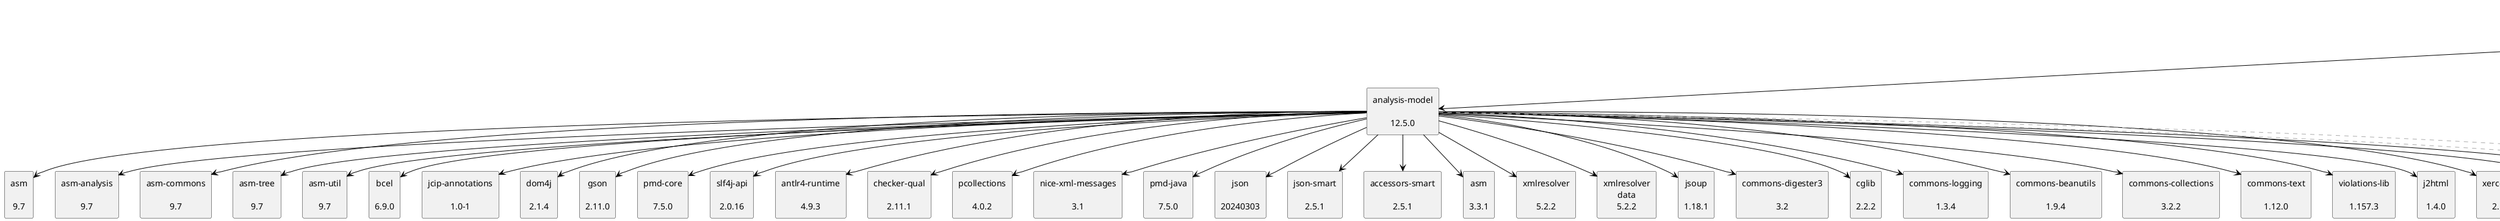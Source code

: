 @startuml
skinparam defaultTextAlignment center
skinparam rectangle {
  BackgroundColor<<optional>> beige
  BackgroundColor<<test>> lightGreen
  BackgroundColor<<runtime>> lightBlue
  BackgroundColor<<provided>> lightGray
}
rectangle "analysis-model\n\n12.5.0" as edu_hm_hafner_analysis_model_jar
rectangle "jsoup\n\n1.18.1" as org_jsoup_jsoup_jar
rectangle "commons-digester3\n\n3.2" as org_apache_commons_commons_digester3_jar
rectangle "cglib\n\n2.2.2" as cglib_cglib_jar
rectangle "commons-logging\n\n1.3.4" as commons_logging_commons_logging_jar
rectangle "commons-beanutils\n\n1.9.4" as commons_beanutils_commons_beanutils_jar
rectangle "commons-collections\n\n3.2.2" as commons_collections_commons_collections_jar
rectangle "commons-text\n\n1.12.0" as org_apache_commons_commons_text_jar
rectangle "violations-lib\n\n1.157.3" as se_bjurr_violations_violations_lib_jar
rectangle "j2html\n\n1.4.0" as com_j2html_j2html_jar
rectangle "xercesImpl\n\n2.12.2" as xerces_xercesImpl_jar
rectangle "xml-apis\n\n1.4.01" as xml_apis_xml_apis_jar
rectangle "spotbugs\n\n4.8.6" as com_github_spotbugs_spotbugs_jar
rectangle "asm\n\n9.7" as org_ow2_asm_asm_jar
rectangle "asm-analysis\n\n9.7" as org_ow2_asm_asm_analysis_jar
rectangle "asm-commons\n\n9.7" as org_ow2_asm_asm_commons_jar
rectangle "asm-tree\n\n9.7" as org_ow2_asm_asm_tree_jar
rectangle "asm-util\n\n9.7" as org_ow2_asm_asm_util_jar
rectangle "bcel\n\n6.9.0" as org_apache_bcel_bcel_jar
rectangle "jcip-annotations\n\n1.0-1" as com_github_stephenc_jcip_jcip_annotations_jar
rectangle "dom4j\n\n2.1.4" as org_dom4j_dom4j_jar
rectangle "gson\n\n2.11.0" as com_google_code_gson_gson_jar
rectangle "pmd-core\n\n7.5.0" as net_sourceforge_pmd_pmd_core_jar
rectangle "slf4j-api\n\n2.0.16" as org_slf4j_slf4j_api_jar
rectangle "antlr4-runtime\n\n4.9.3" as org_antlr_antlr4_runtime_jar
rectangle "checker-qual\n\n2.11.1" as org_checkerframework_checker_qual_jar
rectangle "pcollections\n\n4.0.2" as org_pcollections_pcollections_jar
rectangle "nice-xml-messages\n\n3.1" as com_github_oowekyala_ooxml_nice_xml_messages_jar
rectangle "pmd-java\n\n7.5.0" as net_sourceforge_pmd_pmd_java_jar
rectangle "json\n\n20240303" as org_json_json_jar
rectangle "json-smart\n\n2.5.1" as net_minidev_json_smart_jar
rectangle "accessors-smart\n\n2.5.1" as net_minidev_accessors_smart_jar
rectangle "codingstyle\n\n4.13.0" as edu_hm_hafner_codingstyle_jar
rectangle "streamex\n\n0.8.2" as one_util_streamex_jar
rectangle "asm\n\n3.3.1" as asm_asm_jar
rectangle "xmlresolver\n\n5.2.2" as org_xmlresolver_xmlresolver_jar
rectangle "xmlresolver\ndata\n5.2.2" as org_xmlresolver_xmlresolver_jar_data
rectangle "autograding-model\n\n3.33.0-SNAPSHOT" as edu_hm_hafner_autograding_model_jar
rectangle "coverage-model\n\n0.46.0" as edu_hm_hafner_coverage_model_jar
rectangle "jackson-databind\n\n2.17.2" as com_fasterxml_jackson_core_jackson_databind_jar
rectangle "jackson-annotations\n\n2.17.2" as com_fasterxml_jackson_core_jackson_annotations_jar
rectangle "jackson-core\n\n2.17.2" as com_fasterxml_jackson_core_jackson_core_jar
rectangle "spotbugs-annotations\n\n4.8.6" as com_github_spotbugs_spotbugs_annotations_jar
rectangle "error_prone_annotations\n\n2.31.0" as com_google_errorprone_error_prone_annotations_jar
rectangle "commons-lang3\n\n3.17.0" as org_apache_commons_commons_lang3_jar
rectangle "commons-io\n\n2.16.1" as commons_io_commons_io_jar
edu_hm_hafner_analysis_model_jar -[#000000]-> org_jsoup_jsoup_jar
edu_hm_hafner_analysis_model_jar -[#000000]-> org_apache_commons_commons_digester3_jar
edu_hm_hafner_analysis_model_jar -[#000000]-> cglib_cglib_jar
edu_hm_hafner_analysis_model_jar -[#000000]-> commons_logging_commons_logging_jar
edu_hm_hafner_analysis_model_jar -[#000000]-> commons_beanutils_commons_beanutils_jar
edu_hm_hafner_analysis_model_jar -[#000000]-> commons_collections_commons_collections_jar
edu_hm_hafner_analysis_model_jar -[#000000]-> org_apache_commons_commons_text_jar
edu_hm_hafner_analysis_model_jar -[#000000]-> se_bjurr_violations_violations_lib_jar
edu_hm_hafner_analysis_model_jar -[#000000]-> com_j2html_j2html_jar
edu_hm_hafner_analysis_model_jar -[#000000]-> xerces_xercesImpl_jar
edu_hm_hafner_analysis_model_jar -[#000000]-> xml_apis_xml_apis_jar
edu_hm_hafner_analysis_model_jar -[#000000]-> com_github_spotbugs_spotbugs_jar
edu_hm_hafner_analysis_model_jar -[#000000]-> org_ow2_asm_asm_jar
edu_hm_hafner_analysis_model_jar -[#000000]-> org_ow2_asm_asm_analysis_jar
edu_hm_hafner_analysis_model_jar -[#000000]-> org_ow2_asm_asm_commons_jar
edu_hm_hafner_analysis_model_jar -[#000000]-> org_ow2_asm_asm_tree_jar
edu_hm_hafner_analysis_model_jar -[#000000]-> org_ow2_asm_asm_util_jar
edu_hm_hafner_analysis_model_jar -[#000000]-> org_apache_bcel_bcel_jar
edu_hm_hafner_analysis_model_jar -[#000000]-> com_github_stephenc_jcip_jcip_annotations_jar
edu_hm_hafner_analysis_model_jar -[#000000]-> org_dom4j_dom4j_jar
edu_hm_hafner_analysis_model_jar -[#000000]-> com_google_code_gson_gson_jar
edu_hm_hafner_analysis_model_jar -[#000000]-> net_sourceforge_pmd_pmd_core_jar
edu_hm_hafner_analysis_model_jar -[#000000]-> org_slf4j_slf4j_api_jar
edu_hm_hafner_analysis_model_jar -[#000000]-> org_antlr_antlr4_runtime_jar
edu_hm_hafner_analysis_model_jar -[#000000]-> org_checkerframework_checker_qual_jar
edu_hm_hafner_analysis_model_jar -[#000000]-> org_pcollections_pcollections_jar
edu_hm_hafner_analysis_model_jar -[#000000]-> com_github_oowekyala_ooxml_nice_xml_messages_jar
edu_hm_hafner_analysis_model_jar -[#000000]-> net_sourceforge_pmd_pmd_java_jar
edu_hm_hafner_analysis_model_jar -[#000000]-> org_json_json_jar
edu_hm_hafner_analysis_model_jar -[#000000]-> net_minidev_json_smart_jar
edu_hm_hafner_analysis_model_jar -[#000000]-> net_minidev_accessors_smart_jar
edu_hm_hafner_analysis_model_jar .[#ABABAB].> edu_hm_hafner_codingstyle_jar
edu_hm_hafner_analysis_model_jar .[#ABABAB].> one_util_streamex_jar
edu_hm_hafner_analysis_model_jar -[#000000]-> asm_asm_jar
edu_hm_hafner_analysis_model_jar -[#000000]-> org_xmlresolver_xmlresolver_jar
edu_hm_hafner_analysis_model_jar -[#000000]-> org_xmlresolver_xmlresolver_jar_data
edu_hm_hafner_autograding_model_jar -[#000000]-> edu_hm_hafner_analysis_model_jar
edu_hm_hafner_autograding_model_jar -[#000000]-> edu_hm_hafner_coverage_model_jar
com_fasterxml_jackson_core_jackson_databind_jar -[#000000]-> com_fasterxml_jackson_core_jackson_annotations_jar
com_fasterxml_jackson_core_jackson_databind_jar -[#000000]-> com_fasterxml_jackson_core_jackson_core_jar
edu_hm_hafner_autograding_model_jar -[#000000]-> com_fasterxml_jackson_core_jackson_databind_jar
edu_hm_hafner_autograding_model_jar -[#000000]-> edu_hm_hafner_codingstyle_jar
edu_hm_hafner_autograding_model_jar -[#000000]-> com_github_spotbugs_spotbugs_annotations_jar
edu_hm_hafner_autograding_model_jar -[#000000]-> com_google_errorprone_error_prone_annotations_jar
edu_hm_hafner_autograding_model_jar -[#000000]-> org_apache_commons_commons_lang3_jar
edu_hm_hafner_autograding_model_jar -[#000000]-> commons_io_commons_io_jar
edu_hm_hafner_autograding_model_jar -[#000000]-> one_util_streamex_jar
@enduml